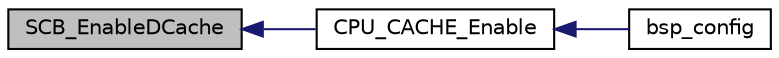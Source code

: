 digraph "SCB_EnableDCache"
{
  edge [fontname="Helvetica",fontsize="10",labelfontname="Helvetica",labelfontsize="10"];
  node [fontname="Helvetica",fontsize="10",shape=record];
  rankdir="LR";
  Node15 [label="SCB_EnableDCache",height=0.2,width=0.4,color="black", fillcolor="grey75", style="filled", fontcolor="black"];
  Node15 -> Node16 [dir="back",color="midnightblue",fontsize="10",style="solid",fontname="Helvetica"];
  Node16 [label="CPU_CACHE_Enable",height=0.2,width=0.4,color="black", fillcolor="white", style="filled",URL="$bsp_8c.html#a9f9cb877166b43112529f01c58740b31",tooltip="CPU L1-Cache enable. "];
  Node16 -> Node17 [dir="back",color="midnightblue",fontsize="10",style="solid",fontname="Helvetica"];
  Node17 [label="bsp_config",height=0.2,width=0.4,color="black", fillcolor="white", style="filled",URL="$bsp_8c.html#a1daad6f02d05b6715108e804f68c3d21"];
}
